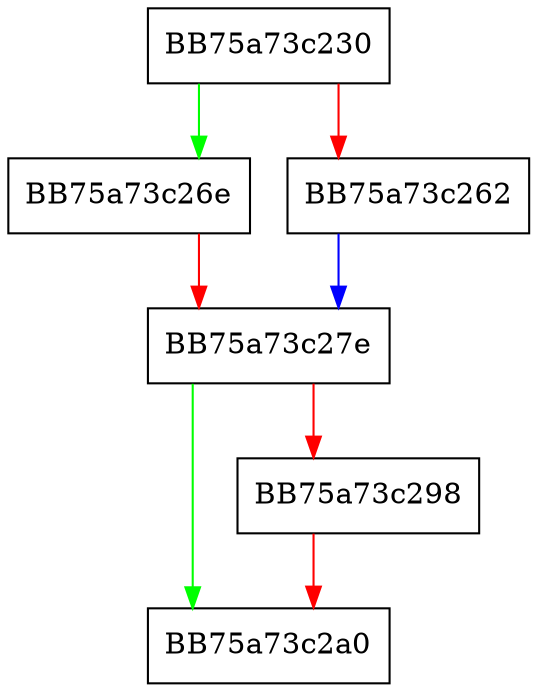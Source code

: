 digraph LoadDlpPrintFileHeuristicPolicyProcessesDbVar {
  node [shape="box"];
  graph [splines=ortho];
  BB75a73c230 -> BB75a73c26e [color="green"];
  BB75a73c230 -> BB75a73c262 [color="red"];
  BB75a73c262 -> BB75a73c27e [color="blue"];
  BB75a73c26e -> BB75a73c27e [color="red"];
  BB75a73c27e -> BB75a73c2a0 [color="green"];
  BB75a73c27e -> BB75a73c298 [color="red"];
  BB75a73c298 -> BB75a73c2a0 [color="red"];
}